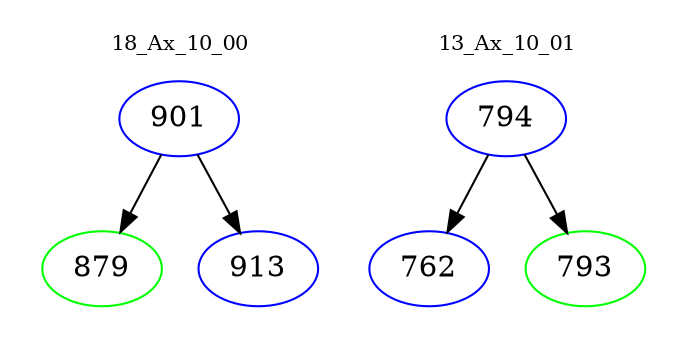 digraph{
subgraph cluster_0 {
color = white
label = "18_Ax_10_00";
fontsize=10;
T0_901 [label="901", color="blue"]
T0_901 -> T0_879 [color="black"]
T0_879 [label="879", color="green"]
T0_901 -> T0_913 [color="black"]
T0_913 [label="913", color="blue"]
}
subgraph cluster_1 {
color = white
label = "13_Ax_10_01";
fontsize=10;
T1_794 [label="794", color="blue"]
T1_794 -> T1_762 [color="black"]
T1_762 [label="762", color="blue"]
T1_794 -> T1_793 [color="black"]
T1_793 [label="793", color="green"]
}
}
